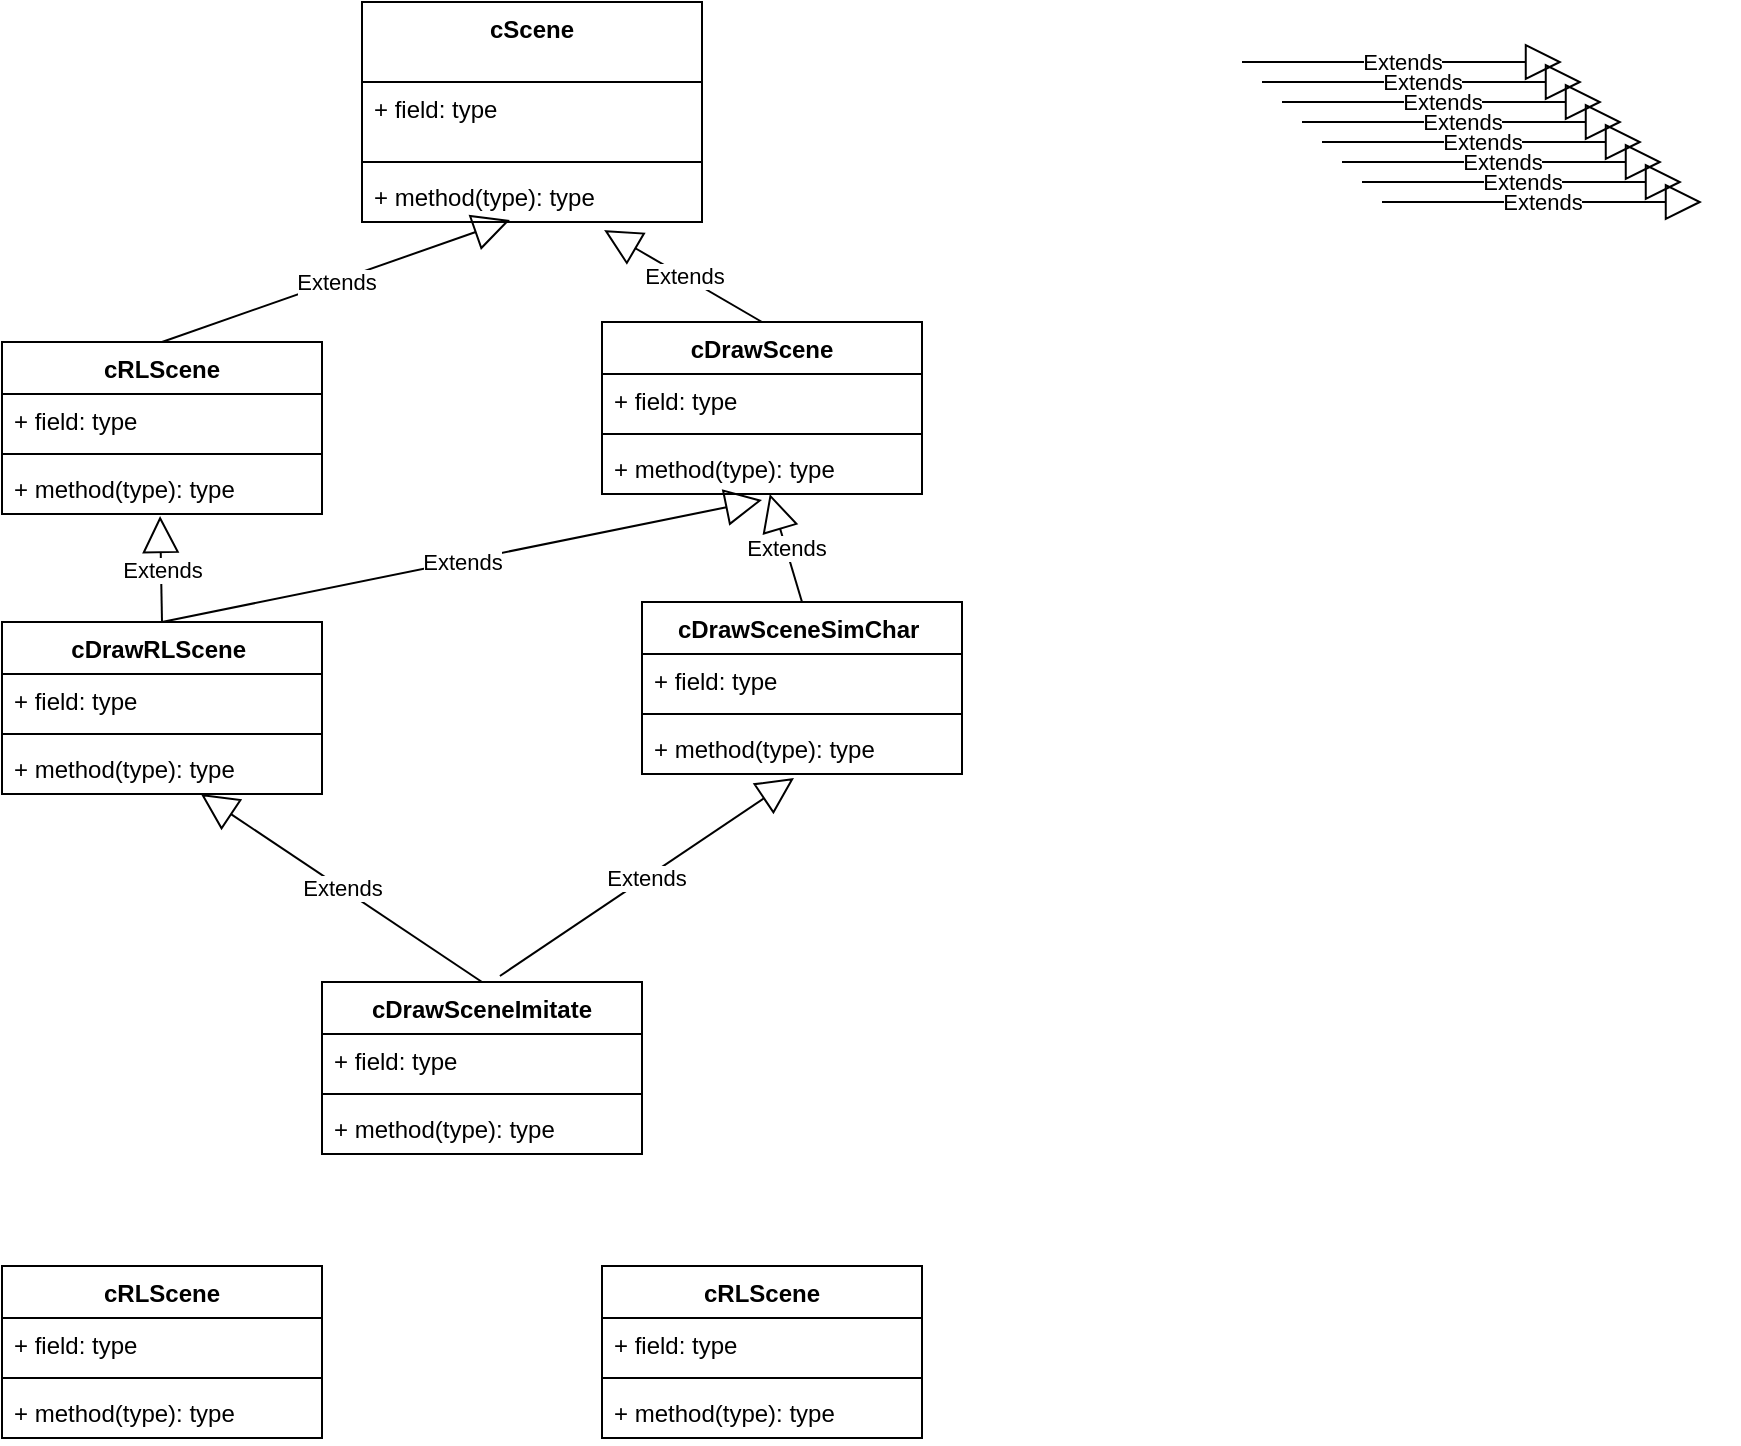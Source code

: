 <mxfile version="20.5.3" type="github">
  <diagram id="8K1AcR_lbaNQIs9qGa7O" name="Page-1">
    <mxGraphModel dx="1500" dy="2152" grid="1" gridSize="10" guides="1" tooltips="1" connect="1" arrows="1" fold="1" page="1" pageScale="1" pageWidth="827" pageHeight="1169" math="0" shadow="0">
      <root>
        <mxCell id="0" />
        <mxCell id="1" parent="0" />
        <mxCell id="Eoh-nvDwhl1T2I1eWY5M-1" value="cRLScene" style="swimlane;fontStyle=1;align=center;verticalAlign=top;childLayout=stackLayout;horizontal=1;startSize=26;horizontalStack=0;resizeParent=1;resizeParentMax=0;resizeLast=0;collapsible=1;marginBottom=0;" vertex="1" parent="1">
          <mxGeometry x="160" y="80" width="160" height="86" as="geometry" />
        </mxCell>
        <mxCell id="Eoh-nvDwhl1T2I1eWY5M-2" value="+ field: type" style="text;strokeColor=none;fillColor=none;align=left;verticalAlign=top;spacingLeft=4;spacingRight=4;overflow=hidden;rotatable=0;points=[[0,0.5],[1,0.5]];portConstraint=eastwest;" vertex="1" parent="Eoh-nvDwhl1T2I1eWY5M-1">
          <mxGeometry y="26" width="160" height="26" as="geometry" />
        </mxCell>
        <mxCell id="Eoh-nvDwhl1T2I1eWY5M-3" value="" style="line;strokeWidth=1;fillColor=none;align=left;verticalAlign=middle;spacingTop=-1;spacingLeft=3;spacingRight=3;rotatable=0;labelPosition=right;points=[];portConstraint=eastwest;strokeColor=inherit;" vertex="1" parent="Eoh-nvDwhl1T2I1eWY5M-1">
          <mxGeometry y="52" width="160" height="8" as="geometry" />
        </mxCell>
        <mxCell id="Eoh-nvDwhl1T2I1eWY5M-4" value="+ method(type): type" style="text;strokeColor=none;fillColor=none;align=left;verticalAlign=top;spacingLeft=4;spacingRight=4;overflow=hidden;rotatable=0;points=[[0,0.5],[1,0.5]];portConstraint=eastwest;" vertex="1" parent="Eoh-nvDwhl1T2I1eWY5M-1">
          <mxGeometry y="60" width="160" height="26" as="geometry" />
        </mxCell>
        <mxCell id="Eoh-nvDwhl1T2I1eWY5M-5" value="cDrawScene" style="swimlane;fontStyle=1;align=center;verticalAlign=top;childLayout=stackLayout;horizontal=1;startSize=26;horizontalStack=0;resizeParent=1;resizeParentMax=0;resizeLast=0;collapsible=1;marginBottom=0;" vertex="1" parent="1">
          <mxGeometry x="460" y="70" width="160" height="86" as="geometry" />
        </mxCell>
        <mxCell id="Eoh-nvDwhl1T2I1eWY5M-6" value="+ field: type" style="text;strokeColor=none;fillColor=none;align=left;verticalAlign=top;spacingLeft=4;spacingRight=4;overflow=hidden;rotatable=0;points=[[0,0.5],[1,0.5]];portConstraint=eastwest;" vertex="1" parent="Eoh-nvDwhl1T2I1eWY5M-5">
          <mxGeometry y="26" width="160" height="26" as="geometry" />
        </mxCell>
        <mxCell id="Eoh-nvDwhl1T2I1eWY5M-7" value="" style="line;strokeWidth=1;fillColor=none;align=left;verticalAlign=middle;spacingTop=-1;spacingLeft=3;spacingRight=3;rotatable=0;labelPosition=right;points=[];portConstraint=eastwest;strokeColor=inherit;" vertex="1" parent="Eoh-nvDwhl1T2I1eWY5M-5">
          <mxGeometry y="52" width="160" height="8" as="geometry" />
        </mxCell>
        <mxCell id="Eoh-nvDwhl1T2I1eWY5M-8" value="+ method(type): type" style="text;strokeColor=none;fillColor=none;align=left;verticalAlign=top;spacingLeft=4;spacingRight=4;overflow=hidden;rotatable=0;points=[[0,0.5],[1,0.5]];portConstraint=eastwest;" vertex="1" parent="Eoh-nvDwhl1T2I1eWY5M-5">
          <mxGeometry y="60" width="160" height="26" as="geometry" />
        </mxCell>
        <mxCell id="Eoh-nvDwhl1T2I1eWY5M-9" value="cDrawRLScene " style="swimlane;fontStyle=1;align=center;verticalAlign=top;childLayout=stackLayout;horizontal=1;startSize=26;horizontalStack=0;resizeParent=1;resizeParentMax=0;resizeLast=0;collapsible=1;marginBottom=0;" vertex="1" parent="1">
          <mxGeometry x="160" y="220" width="160" height="86" as="geometry" />
        </mxCell>
        <mxCell id="Eoh-nvDwhl1T2I1eWY5M-10" value="+ field: type" style="text;strokeColor=none;fillColor=none;align=left;verticalAlign=top;spacingLeft=4;spacingRight=4;overflow=hidden;rotatable=0;points=[[0,0.5],[1,0.5]];portConstraint=eastwest;" vertex="1" parent="Eoh-nvDwhl1T2I1eWY5M-9">
          <mxGeometry y="26" width="160" height="26" as="geometry" />
        </mxCell>
        <mxCell id="Eoh-nvDwhl1T2I1eWY5M-11" value="" style="line;strokeWidth=1;fillColor=none;align=left;verticalAlign=middle;spacingTop=-1;spacingLeft=3;spacingRight=3;rotatable=0;labelPosition=right;points=[];portConstraint=eastwest;strokeColor=inherit;" vertex="1" parent="Eoh-nvDwhl1T2I1eWY5M-9">
          <mxGeometry y="52" width="160" height="8" as="geometry" />
        </mxCell>
        <mxCell id="Eoh-nvDwhl1T2I1eWY5M-12" value="+ method(type): type" style="text;strokeColor=none;fillColor=none;align=left;verticalAlign=top;spacingLeft=4;spacingRight=4;overflow=hidden;rotatable=0;points=[[0,0.5],[1,0.5]];portConstraint=eastwest;" vertex="1" parent="Eoh-nvDwhl1T2I1eWY5M-9">
          <mxGeometry y="60" width="160" height="26" as="geometry" />
        </mxCell>
        <mxCell id="Eoh-nvDwhl1T2I1eWY5M-13" value="cScene" style="swimlane;fontStyle=1;align=center;verticalAlign=top;childLayout=stackLayout;horizontal=1;startSize=40;horizontalStack=0;resizeParent=1;resizeParentMax=0;resizeLast=0;collapsible=1;marginBottom=0;" vertex="1" parent="1">
          <mxGeometry x="340" y="-90" width="170" height="110" as="geometry" />
        </mxCell>
        <mxCell id="Eoh-nvDwhl1T2I1eWY5M-14" value="+ field: type" style="text;strokeColor=none;fillColor=none;align=left;verticalAlign=top;spacingLeft=4;spacingRight=4;overflow=hidden;rotatable=0;points=[[0,0.5],[1,0.5]];portConstraint=eastwest;" vertex="1" parent="Eoh-nvDwhl1T2I1eWY5M-13">
          <mxGeometry y="40" width="170" height="36" as="geometry" />
        </mxCell>
        <mxCell id="Eoh-nvDwhl1T2I1eWY5M-15" value="" style="line;strokeWidth=1;fillColor=none;align=left;verticalAlign=middle;spacingTop=-1;spacingLeft=3;spacingRight=3;rotatable=0;labelPosition=right;points=[];portConstraint=eastwest;strokeColor=inherit;" vertex="1" parent="Eoh-nvDwhl1T2I1eWY5M-13">
          <mxGeometry y="76" width="170" height="8" as="geometry" />
        </mxCell>
        <mxCell id="Eoh-nvDwhl1T2I1eWY5M-16" value="+ method(type): type" style="text;strokeColor=none;fillColor=none;align=left;verticalAlign=top;spacingLeft=4;spacingRight=4;overflow=hidden;rotatable=0;points=[[0,0.5],[1,0.5]];portConstraint=eastwest;" vertex="1" parent="Eoh-nvDwhl1T2I1eWY5M-13">
          <mxGeometry y="84" width="170" height="26" as="geometry" />
        </mxCell>
        <mxCell id="Eoh-nvDwhl1T2I1eWY5M-17" value="cDrawSceneImitate&#xa;" style="swimlane;fontStyle=1;align=center;verticalAlign=top;childLayout=stackLayout;horizontal=1;startSize=26;horizontalStack=0;resizeParent=1;resizeParentMax=0;resizeLast=0;collapsible=1;marginBottom=0;" vertex="1" parent="1">
          <mxGeometry x="320" y="400" width="160" height="86" as="geometry" />
        </mxCell>
        <mxCell id="Eoh-nvDwhl1T2I1eWY5M-18" value="+ field: type" style="text;strokeColor=none;fillColor=none;align=left;verticalAlign=top;spacingLeft=4;spacingRight=4;overflow=hidden;rotatable=0;points=[[0,0.5],[1,0.5]];portConstraint=eastwest;" vertex="1" parent="Eoh-nvDwhl1T2I1eWY5M-17">
          <mxGeometry y="26" width="160" height="26" as="geometry" />
        </mxCell>
        <mxCell id="Eoh-nvDwhl1T2I1eWY5M-19" value="" style="line;strokeWidth=1;fillColor=none;align=left;verticalAlign=middle;spacingTop=-1;spacingLeft=3;spacingRight=3;rotatable=0;labelPosition=right;points=[];portConstraint=eastwest;strokeColor=inherit;" vertex="1" parent="Eoh-nvDwhl1T2I1eWY5M-17">
          <mxGeometry y="52" width="160" height="8" as="geometry" />
        </mxCell>
        <mxCell id="Eoh-nvDwhl1T2I1eWY5M-20" value="+ method(type): type" style="text;strokeColor=none;fillColor=none;align=left;verticalAlign=top;spacingLeft=4;spacingRight=4;overflow=hidden;rotatable=0;points=[[0,0.5],[1,0.5]];portConstraint=eastwest;" vertex="1" parent="Eoh-nvDwhl1T2I1eWY5M-17">
          <mxGeometry y="60" width="160" height="26" as="geometry" />
        </mxCell>
        <mxCell id="Eoh-nvDwhl1T2I1eWY5M-21" value="cDrawSceneSimChar " style="swimlane;fontStyle=1;align=center;verticalAlign=top;childLayout=stackLayout;horizontal=1;startSize=26;horizontalStack=0;resizeParent=1;resizeParentMax=0;resizeLast=0;collapsible=1;marginBottom=0;" vertex="1" parent="1">
          <mxGeometry x="480" y="210" width="160" height="86" as="geometry" />
        </mxCell>
        <mxCell id="Eoh-nvDwhl1T2I1eWY5M-22" value="+ field: type" style="text;strokeColor=none;fillColor=none;align=left;verticalAlign=top;spacingLeft=4;spacingRight=4;overflow=hidden;rotatable=0;points=[[0,0.5],[1,0.5]];portConstraint=eastwest;" vertex="1" parent="Eoh-nvDwhl1T2I1eWY5M-21">
          <mxGeometry y="26" width="160" height="26" as="geometry" />
        </mxCell>
        <mxCell id="Eoh-nvDwhl1T2I1eWY5M-23" value="" style="line;strokeWidth=1;fillColor=none;align=left;verticalAlign=middle;spacingTop=-1;spacingLeft=3;spacingRight=3;rotatable=0;labelPosition=right;points=[];portConstraint=eastwest;strokeColor=inherit;" vertex="1" parent="Eoh-nvDwhl1T2I1eWY5M-21">
          <mxGeometry y="52" width="160" height="8" as="geometry" />
        </mxCell>
        <mxCell id="Eoh-nvDwhl1T2I1eWY5M-24" value="+ method(type): type" style="text;strokeColor=none;fillColor=none;align=left;verticalAlign=top;spacingLeft=4;spacingRight=4;overflow=hidden;rotatable=0;points=[[0,0.5],[1,0.5]];portConstraint=eastwest;" vertex="1" parent="Eoh-nvDwhl1T2I1eWY5M-21">
          <mxGeometry y="60" width="160" height="26" as="geometry" />
        </mxCell>
        <mxCell id="Eoh-nvDwhl1T2I1eWY5M-25" value="cRLScene" style="swimlane;fontStyle=1;align=center;verticalAlign=top;childLayout=stackLayout;horizontal=1;startSize=26;horizontalStack=0;resizeParent=1;resizeParentMax=0;resizeLast=0;collapsible=1;marginBottom=0;" vertex="1" parent="1">
          <mxGeometry x="160" y="542" width="160" height="86" as="geometry" />
        </mxCell>
        <mxCell id="Eoh-nvDwhl1T2I1eWY5M-26" value="+ field: type" style="text;strokeColor=none;fillColor=none;align=left;verticalAlign=top;spacingLeft=4;spacingRight=4;overflow=hidden;rotatable=0;points=[[0,0.5],[1,0.5]];portConstraint=eastwest;" vertex="1" parent="Eoh-nvDwhl1T2I1eWY5M-25">
          <mxGeometry y="26" width="160" height="26" as="geometry" />
        </mxCell>
        <mxCell id="Eoh-nvDwhl1T2I1eWY5M-27" value="" style="line;strokeWidth=1;fillColor=none;align=left;verticalAlign=middle;spacingTop=-1;spacingLeft=3;spacingRight=3;rotatable=0;labelPosition=right;points=[];portConstraint=eastwest;strokeColor=inherit;" vertex="1" parent="Eoh-nvDwhl1T2I1eWY5M-25">
          <mxGeometry y="52" width="160" height="8" as="geometry" />
        </mxCell>
        <mxCell id="Eoh-nvDwhl1T2I1eWY5M-28" value="+ method(type): type" style="text;strokeColor=none;fillColor=none;align=left;verticalAlign=top;spacingLeft=4;spacingRight=4;overflow=hidden;rotatable=0;points=[[0,0.5],[1,0.5]];portConstraint=eastwest;" vertex="1" parent="Eoh-nvDwhl1T2I1eWY5M-25">
          <mxGeometry y="60" width="160" height="26" as="geometry" />
        </mxCell>
        <mxCell id="Eoh-nvDwhl1T2I1eWY5M-29" value="cRLScene" style="swimlane;fontStyle=1;align=center;verticalAlign=top;childLayout=stackLayout;horizontal=1;startSize=26;horizontalStack=0;resizeParent=1;resizeParentMax=0;resizeLast=0;collapsible=1;marginBottom=0;" vertex="1" parent="1">
          <mxGeometry x="460" y="542" width="160" height="86" as="geometry" />
        </mxCell>
        <mxCell id="Eoh-nvDwhl1T2I1eWY5M-30" value="+ field: type" style="text;strokeColor=none;fillColor=none;align=left;verticalAlign=top;spacingLeft=4;spacingRight=4;overflow=hidden;rotatable=0;points=[[0,0.5],[1,0.5]];portConstraint=eastwest;" vertex="1" parent="Eoh-nvDwhl1T2I1eWY5M-29">
          <mxGeometry y="26" width="160" height="26" as="geometry" />
        </mxCell>
        <mxCell id="Eoh-nvDwhl1T2I1eWY5M-31" value="" style="line;strokeWidth=1;fillColor=none;align=left;verticalAlign=middle;spacingTop=-1;spacingLeft=3;spacingRight=3;rotatable=0;labelPosition=right;points=[];portConstraint=eastwest;strokeColor=inherit;" vertex="1" parent="Eoh-nvDwhl1T2I1eWY5M-29">
          <mxGeometry y="52" width="160" height="8" as="geometry" />
        </mxCell>
        <mxCell id="Eoh-nvDwhl1T2I1eWY5M-32" value="+ method(type): type" style="text;strokeColor=none;fillColor=none;align=left;verticalAlign=top;spacingLeft=4;spacingRight=4;overflow=hidden;rotatable=0;points=[[0,0.5],[1,0.5]];portConstraint=eastwest;" vertex="1" parent="Eoh-nvDwhl1T2I1eWY5M-29">
          <mxGeometry y="60" width="160" height="26" as="geometry" />
        </mxCell>
        <mxCell id="Eoh-nvDwhl1T2I1eWY5M-34" value="Extends" style="endArrow=block;endSize=16;endFill=0;html=1;rounded=0;exitX=0.5;exitY=0;exitDx=0;exitDy=0;entryX=0.494;entryY=1.038;entryDx=0;entryDy=0;entryPerimeter=0;" edge="1" parent="1" source="Eoh-nvDwhl1T2I1eWY5M-9" target="Eoh-nvDwhl1T2I1eWY5M-4">
          <mxGeometry width="160" relative="1" as="geometry">
            <mxPoint x="210" y="190" as="sourcePoint" />
            <mxPoint x="370" y="190" as="targetPoint" />
          </mxGeometry>
        </mxCell>
        <mxCell id="Eoh-nvDwhl1T2I1eWY5M-35" value="Extends" style="endArrow=block;endSize=16;endFill=0;html=1;rounded=0;exitX=0.5;exitY=0;exitDx=0;exitDy=0;entryX=0.5;entryY=1.115;entryDx=0;entryDy=0;entryPerimeter=0;" edge="1" parent="1" source="Eoh-nvDwhl1T2I1eWY5M-9" target="Eoh-nvDwhl1T2I1eWY5M-8">
          <mxGeometry width="160" relative="1" as="geometry">
            <mxPoint x="370" y="200" as="sourcePoint" />
            <mxPoint x="530" y="200" as="targetPoint" />
          </mxGeometry>
        </mxCell>
        <mxCell id="Eoh-nvDwhl1T2I1eWY5M-36" value="Extends" style="endArrow=block;endSize=16;endFill=0;html=1;rounded=0;" edge="1" parent="1">
          <mxGeometry width="160" relative="1" as="geometry">
            <mxPoint x="780" y="-60" as="sourcePoint" />
            <mxPoint x="940" y="-60" as="targetPoint" />
          </mxGeometry>
        </mxCell>
        <mxCell id="Eoh-nvDwhl1T2I1eWY5M-37" value="Extends" style="endArrow=block;endSize=16;endFill=0;html=1;rounded=0;" edge="1" parent="1">
          <mxGeometry width="160" relative="1" as="geometry">
            <mxPoint x="790" y="-50" as="sourcePoint" />
            <mxPoint x="950" y="-50" as="targetPoint" />
          </mxGeometry>
        </mxCell>
        <mxCell id="Eoh-nvDwhl1T2I1eWY5M-38" value="Extends" style="endArrow=block;endSize=16;endFill=0;html=1;rounded=0;" edge="1" parent="1">
          <mxGeometry width="160" relative="1" as="geometry">
            <mxPoint x="800" y="-40" as="sourcePoint" />
            <mxPoint x="960" y="-40" as="targetPoint" />
          </mxGeometry>
        </mxCell>
        <mxCell id="Eoh-nvDwhl1T2I1eWY5M-39" value="Extends" style="endArrow=block;endSize=16;endFill=0;html=1;rounded=0;" edge="1" parent="1">
          <mxGeometry width="160" relative="1" as="geometry">
            <mxPoint x="810" y="-30" as="sourcePoint" />
            <mxPoint x="970" y="-30" as="targetPoint" />
          </mxGeometry>
        </mxCell>
        <mxCell id="Eoh-nvDwhl1T2I1eWY5M-40" value="Extends" style="endArrow=block;endSize=16;endFill=0;html=1;rounded=0;" edge="1" parent="1">
          <mxGeometry width="160" relative="1" as="geometry">
            <mxPoint x="820" y="-20" as="sourcePoint" />
            <mxPoint x="980" y="-20" as="targetPoint" />
          </mxGeometry>
        </mxCell>
        <mxCell id="Eoh-nvDwhl1T2I1eWY5M-41" value="Extends" style="endArrow=block;endSize=16;endFill=0;html=1;rounded=0;" edge="1" parent="1">
          <mxGeometry width="160" relative="1" as="geometry">
            <mxPoint x="830" y="-10" as="sourcePoint" />
            <mxPoint x="990" y="-10" as="targetPoint" />
          </mxGeometry>
        </mxCell>
        <mxCell id="Eoh-nvDwhl1T2I1eWY5M-42" value="Extends" style="endArrow=block;endSize=16;endFill=0;html=1;rounded=0;" edge="1" parent="1">
          <mxGeometry width="160" relative="1" as="geometry">
            <mxPoint x="840" as="sourcePoint" />
            <mxPoint x="1000" as="targetPoint" />
          </mxGeometry>
        </mxCell>
        <mxCell id="Eoh-nvDwhl1T2I1eWY5M-43" value="Extends" style="endArrow=block;endSize=16;endFill=0;html=1;rounded=0;" edge="1" parent="1">
          <mxGeometry width="160" relative="1" as="geometry">
            <mxPoint x="850" y="10" as="sourcePoint" />
            <mxPoint x="1010" y="10" as="targetPoint" />
          </mxGeometry>
        </mxCell>
        <mxCell id="Eoh-nvDwhl1T2I1eWY5M-44" value="Extends" style="endArrow=block;endSize=16;endFill=0;html=1;rounded=0;entryX=0.475;entryY=1.077;entryDx=0;entryDy=0;entryPerimeter=0;exitX=0.556;exitY=-0.035;exitDx=0;exitDy=0;exitPerimeter=0;" edge="1" parent="1" source="Eoh-nvDwhl1T2I1eWY5M-17" target="Eoh-nvDwhl1T2I1eWY5M-24">
          <mxGeometry width="160" relative="1" as="geometry">
            <mxPoint x="860" y="20" as="sourcePoint" />
            <mxPoint x="1020" y="20" as="targetPoint" />
          </mxGeometry>
        </mxCell>
        <mxCell id="Eoh-nvDwhl1T2I1eWY5M-45" value="Extends" style="endArrow=block;endSize=16;endFill=0;html=1;rounded=0;exitX=0.5;exitY=0;exitDx=0;exitDy=0;" edge="1" parent="1" source="Eoh-nvDwhl1T2I1eWY5M-17" target="Eoh-nvDwhl1T2I1eWY5M-12">
          <mxGeometry width="160" relative="1" as="geometry">
            <mxPoint x="870" y="30" as="sourcePoint" />
            <mxPoint x="1030" y="30" as="targetPoint" />
          </mxGeometry>
        </mxCell>
        <mxCell id="Eoh-nvDwhl1T2I1eWY5M-46" value="Extends" style="endArrow=block;endSize=16;endFill=0;html=1;rounded=0;exitX=0.5;exitY=0;exitDx=0;exitDy=0;" edge="1" parent="1" source="Eoh-nvDwhl1T2I1eWY5M-21" target="Eoh-nvDwhl1T2I1eWY5M-8">
          <mxGeometry width="160" relative="1" as="geometry">
            <mxPoint x="880" y="40" as="sourcePoint" />
            <mxPoint x="1040" y="40" as="targetPoint" />
          </mxGeometry>
        </mxCell>
        <mxCell id="Eoh-nvDwhl1T2I1eWY5M-47" value="Extends" style="endArrow=block;endSize=16;endFill=0;html=1;rounded=0;entryX=0.435;entryY=0.962;entryDx=0;entryDy=0;entryPerimeter=0;exitX=0.5;exitY=0;exitDx=0;exitDy=0;" edge="1" parent="1" source="Eoh-nvDwhl1T2I1eWY5M-1" target="Eoh-nvDwhl1T2I1eWY5M-16">
          <mxGeometry width="160" relative="1" as="geometry">
            <mxPoint x="890" y="50" as="sourcePoint" />
            <mxPoint x="1050" y="50" as="targetPoint" />
          </mxGeometry>
        </mxCell>
        <mxCell id="Eoh-nvDwhl1T2I1eWY5M-48" value="Extends" style="endArrow=block;endSize=16;endFill=0;html=1;rounded=0;entryX=0.712;entryY=1.154;entryDx=0;entryDy=0;entryPerimeter=0;exitX=0.5;exitY=0;exitDx=0;exitDy=0;" edge="1" parent="1" source="Eoh-nvDwhl1T2I1eWY5M-5" target="Eoh-nvDwhl1T2I1eWY5M-16">
          <mxGeometry width="160" relative="1" as="geometry">
            <mxPoint x="900" y="60" as="sourcePoint" />
            <mxPoint x="1060" y="60" as="targetPoint" />
          </mxGeometry>
        </mxCell>
      </root>
    </mxGraphModel>
  </diagram>
</mxfile>
